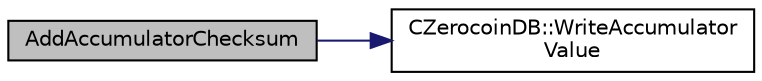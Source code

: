 digraph "AddAccumulatorChecksum"
{
  edge [fontname="Helvetica",fontsize="10",labelfontname="Helvetica",labelfontsize="10"];
  node [fontname="Helvetica",fontsize="10",shape=record];
  rankdir="LR";
  Node0 [label="AddAccumulatorChecksum",height=0.2,width=0.4,color="black", fillcolor="grey75", style="filled", fontcolor="black"];
  Node0 -> Node1 [color="midnightblue",fontsize="10",style="solid",fontname="Helvetica"];
  Node1 [label="CZerocoinDB::WriteAccumulator\lValue",height=0.2,width=0.4,color="black", fillcolor="white", style="filled",URL="$class_c_zerocoin_d_b.html#a189468104c0cbff0c4cf6032f1243acf"];
}
